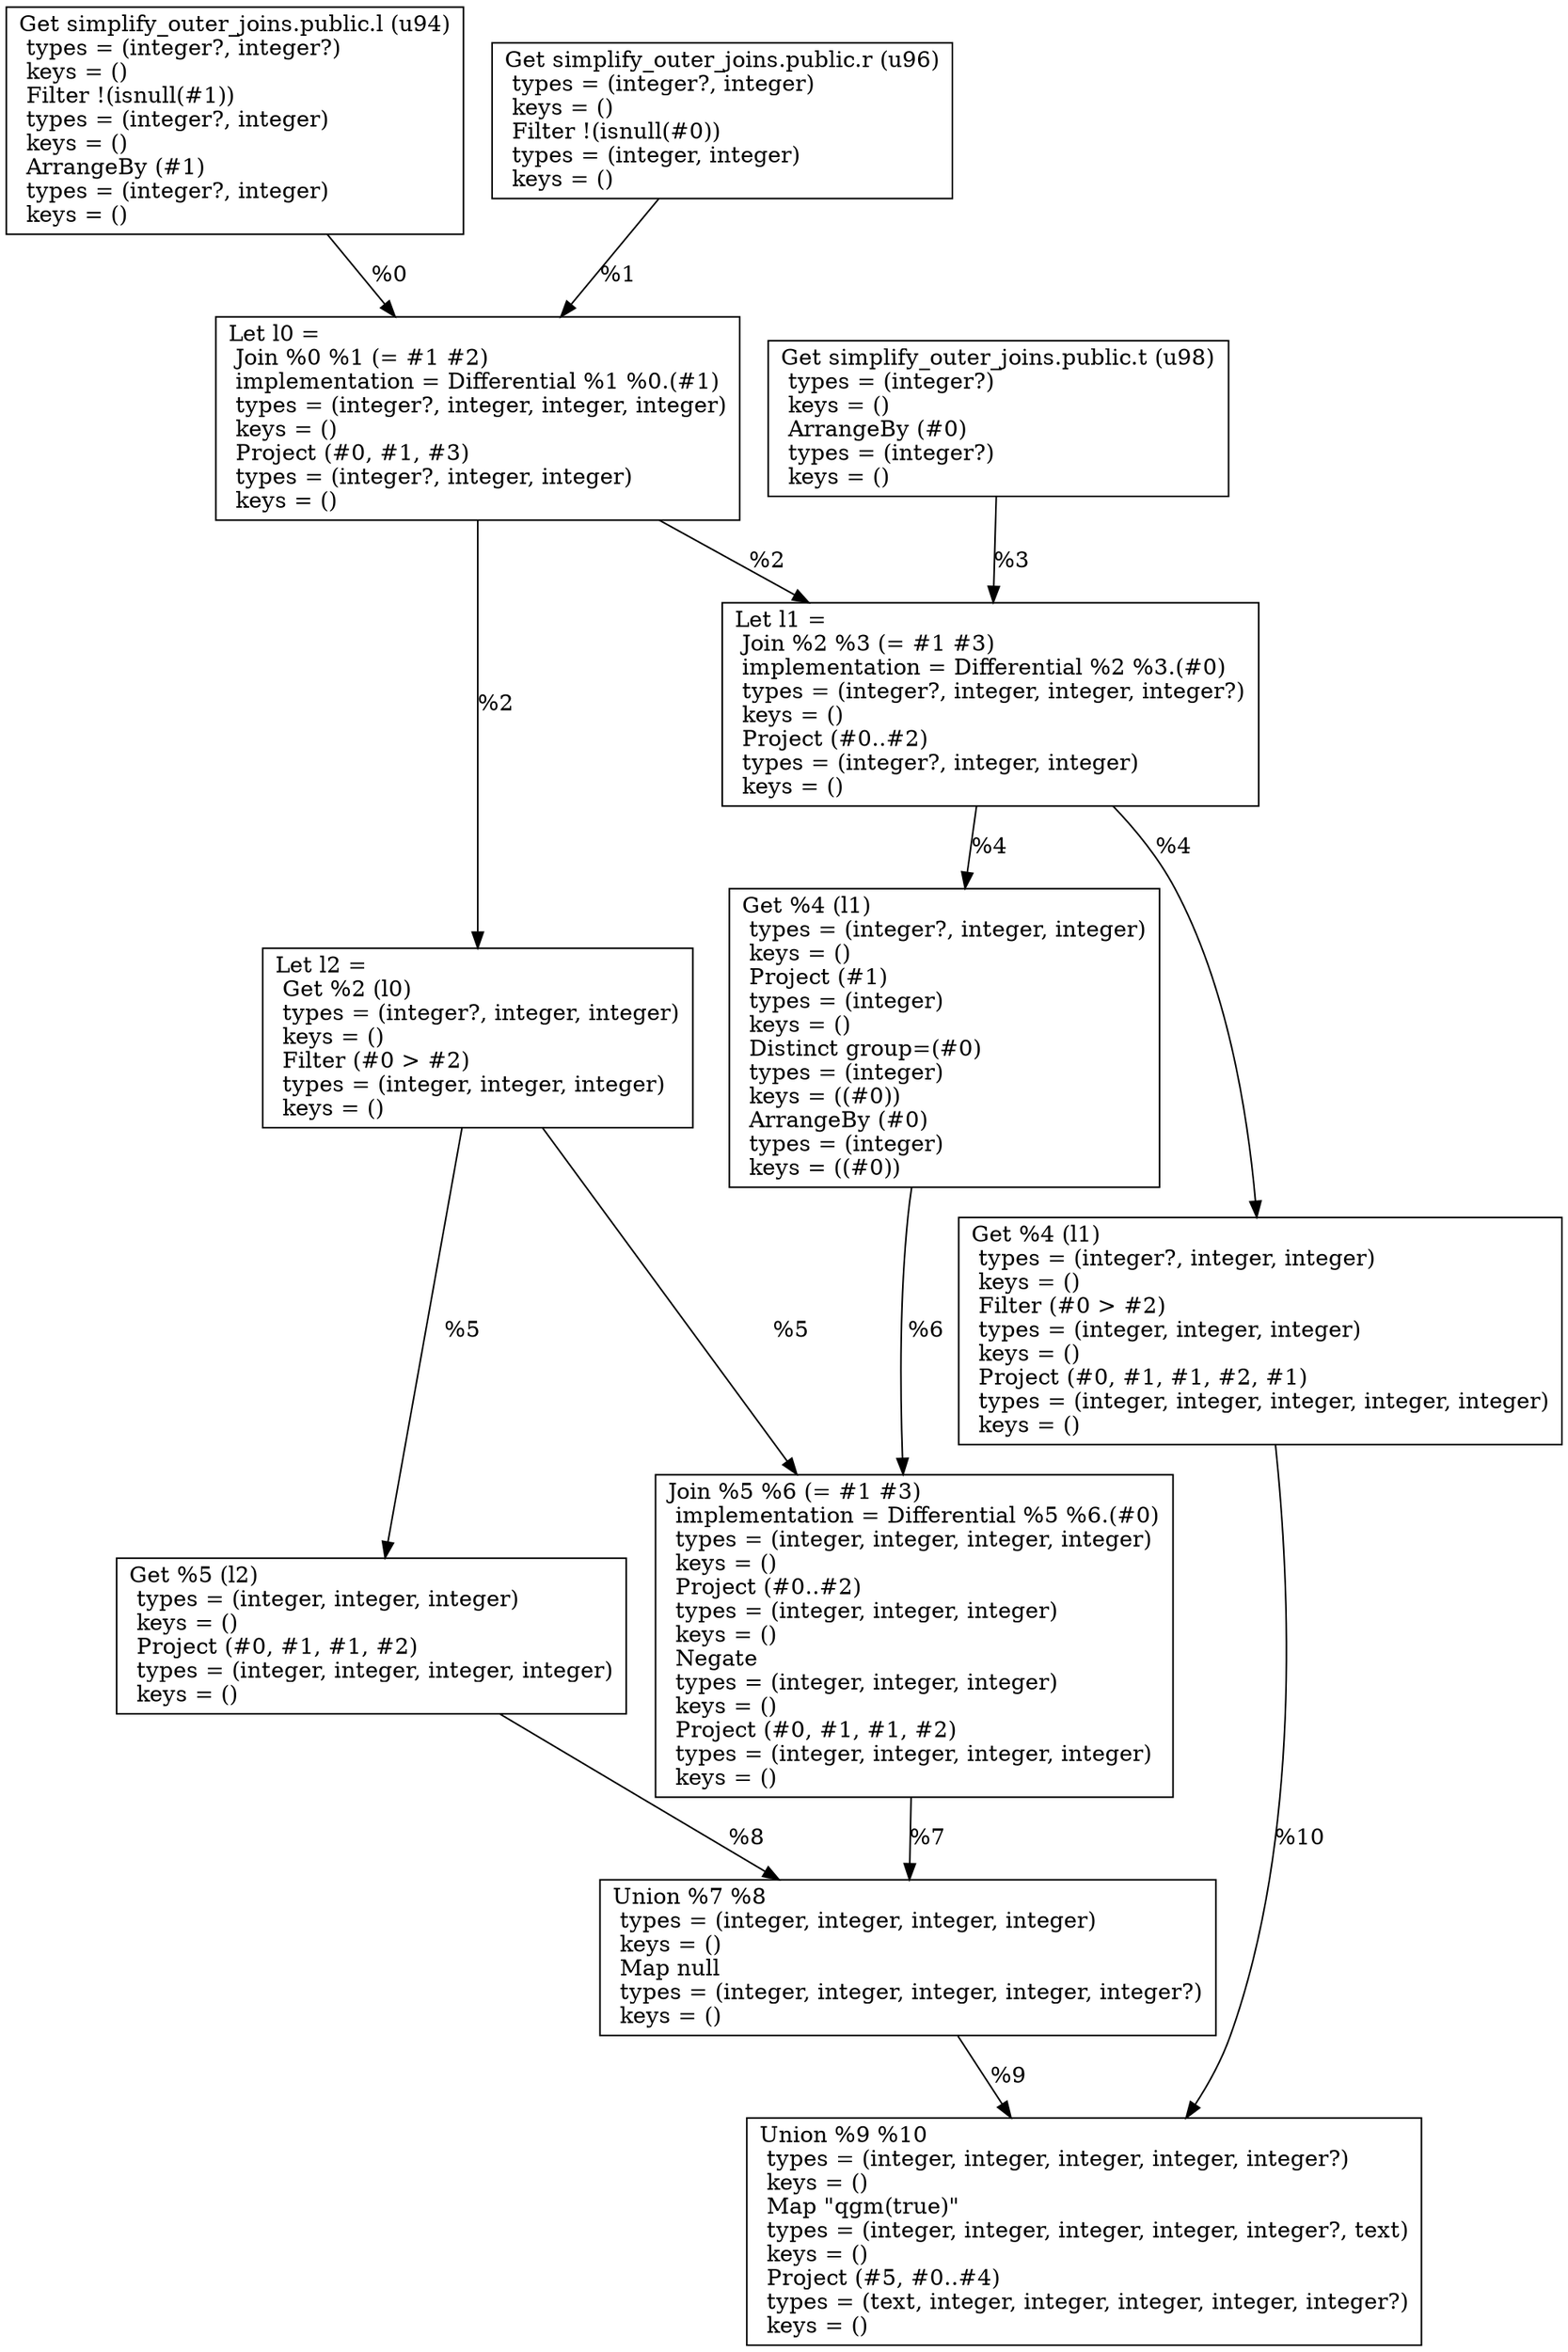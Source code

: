 digraph G {
    node0 [shape = record, label=" Get simplify_outer_joins.public.l (u94)\l  types = (integer?, integer?)\l  keys = ()\l Filter !(isnull(#1))\l  types = (integer?, integer)\l  keys = ()\l ArrangeBy (#1)\l  types = (integer?, integer)\l  keys = ()\l"]
    node1 [shape = record, label=" Get simplify_outer_joins.public.r (u96)\l  types = (integer?, integer)\l  keys = ()\l Filter !(isnull(#0))\l  types = (integer, integer)\l  keys = ()\l"]
    node2 [shape = record, label="Let l0 =\l Join %0 %1 (= #1 #2)\l  implementation = Differential %1 %0.(#1)\l  types = (integer?, integer, integer, integer)\l  keys = ()\l Project (#0, #1, #3)\l  types = (integer?, integer, integer)\l  keys = ()\l"]
    node3 [shape = record, label=" Get simplify_outer_joins.public.t (u98)\l  types = (integer?)\l  keys = ()\l ArrangeBy (#0)\l  types = (integer?)\l  keys = ()\l"]
    node4 [shape = record, label="Let l1 =\l Join %2 %3 (= #1 #3)\l  implementation = Differential %2 %3.(#0)\l  types = (integer?, integer, integer, integer?)\l  keys = ()\l Project (#0..#2)\l  types = (integer?, integer, integer)\l  keys = ()\l"]
    node5 [shape = record, label="Let l2 =\l Get %2 (l0)\l  types = (integer?, integer, integer)\l  keys = ()\l Filter (#0 \> #2)\l  types = (integer, integer, integer)\l  keys = ()\l"]
    node6 [shape = record, label=" Get %4 (l1)\l  types = (integer?, integer, integer)\l  keys = ()\l Project (#1)\l  types = (integer)\l  keys = ()\l Distinct group=(#0)\l  types = (integer)\l  keys = ((#0))\l ArrangeBy (#0)\l  types = (integer)\l  keys = ((#0))\l"]
    node7 [shape = record, label=" Join %5 %6 (= #1 #3)\l  implementation = Differential %5 %6.(#0)\l  types = (integer, integer, integer, integer)\l  keys = ()\l Project (#0..#2)\l  types = (integer, integer, integer)\l  keys = ()\l Negate\l  types = (integer, integer, integer)\l  keys = ()\l Project (#0, #1, #1, #2)\l  types = (integer, integer, integer, integer)\l  keys = ()\l"]
    node8 [shape = record, label=" Get %5 (l2)\l  types = (integer, integer, integer)\l  keys = ()\l Project (#0, #1, #1, #2)\l  types = (integer, integer, integer, integer)\l  keys = ()\l"]
    node9 [shape = record, label=" Union %7 %8\l  types = (integer, integer, integer, integer)\l  keys = ()\l Map null\l  types = (integer, integer, integer, integer, integer?)\l  keys = ()\l"]
    node10 [shape = record, label=" Get %4 (l1)\l  types = (integer?, integer, integer)\l  keys = ()\l Filter (#0 \> #2)\l  types = (integer, integer, integer)\l  keys = ()\l Project (#0, #1, #1, #2, #1)\l  types = (integer, integer, integer, integer, integer)\l  keys = ()\l"]
    node11 [shape = record, label=" Union %9 %10\l  types = (integer, integer, integer, integer, integer?)\l  keys = ()\l Map \"qgm(true)\"\l  types = (integer, integer, integer, integer, integer?, text)\l  keys = ()\l Project (#5, #0..#4)\l  types = (text, integer, integer, integer, integer, integer?)\l  keys = ()\l"]
    node2 -> node4 [label = "%2\l"]
    node4 -> node10 [label = "%4\l"]
    node1 -> node2 [label = "%1\l"]
    node3 -> node4 [label = "%3\l"]
    node4 -> node6 [label = "%4\l"]
    node5 -> node7 [label = "%5\l"]
    node5 -> node8 [label = "%5\l"]
    node10 -> node11 [label = "%10\l"]
    node6 -> node7 [label = "%6\l"]
    node7 -> node9 [label = "%7\l"]
    node8 -> node9 [label = "%8\l"]
    node0 -> node2 [label = "%0\l"]
    node9 -> node11 [label = "%9\l"]
    node2 -> node5 [label = "%2\l"]
}
